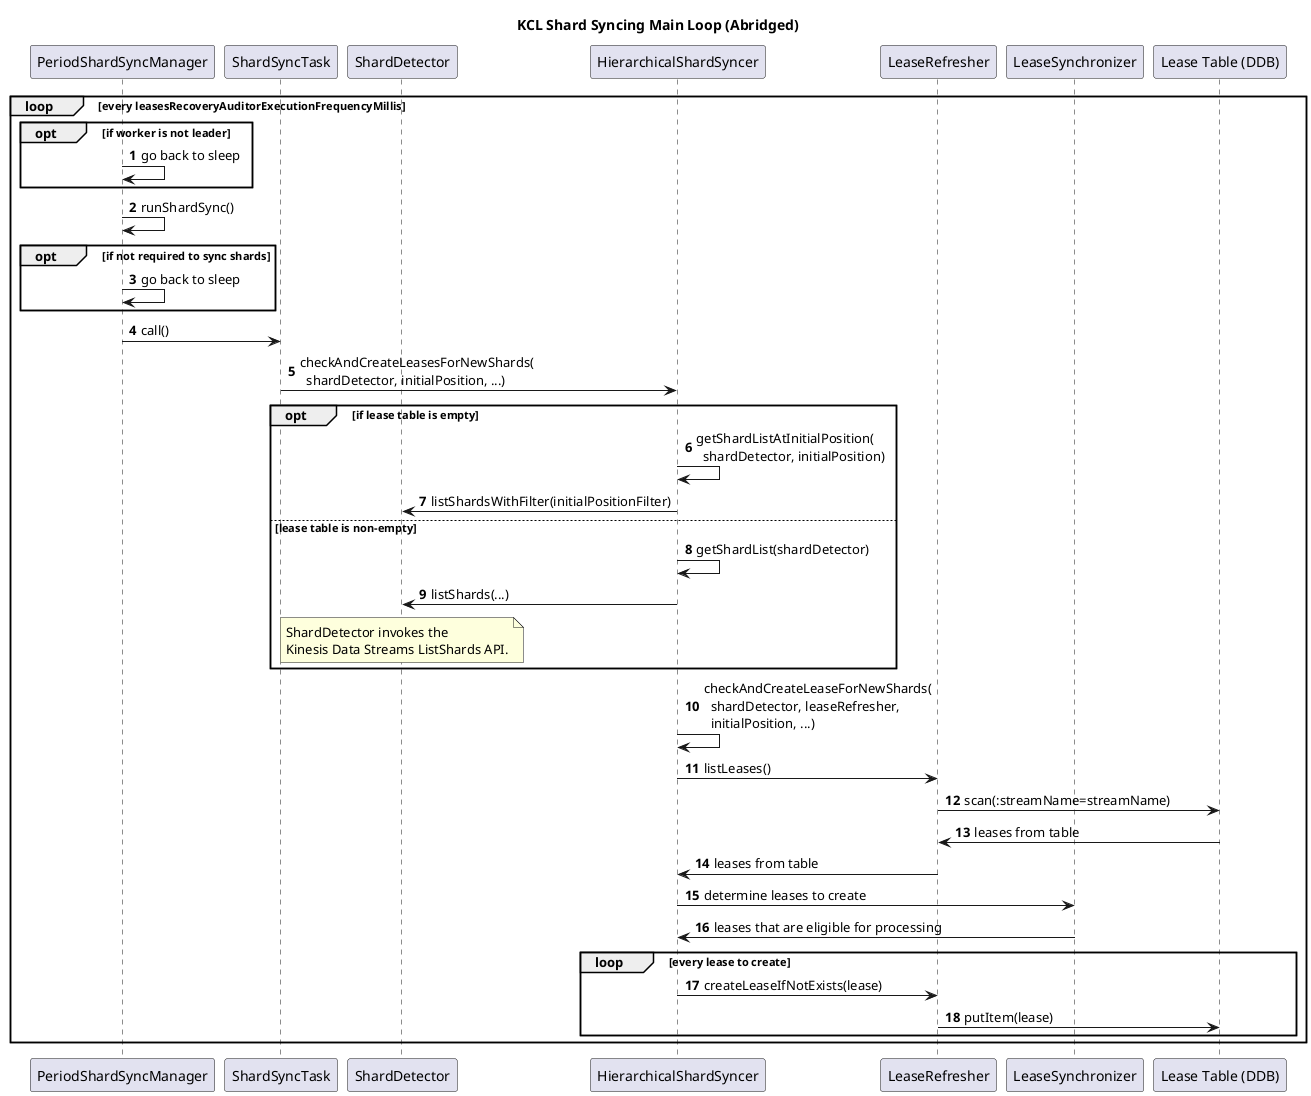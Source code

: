 @startuml
'https://plantuml.com/sequence-diagram

autonumber

title KCL Shard Syncing Main Loop (Abridged)

participant PeriodShardSyncManager as PSS
participant ShardSyncTask as SST
participant ShardDetector as SD
participant HierarchicalShardSyncer as HSS
participant LeaseRefresher as LR
participant LeaseSynchronizer as LS
participant "Lease Table (DDB)" as DDB

loop every leasesRecoveryAuditorExecutionFrequencyMillis
  opt if worker is not leader
    PSS->PSS: go back to sleep
  end

  PSS->PSS: runShardSync()
  opt if not required to sync shards
    PSS->PSS: go back to sleep
  end

  PSS->SST: call()
  SST->HSS: checkAndCreateLeasesForNewShards(\n  shardDetector, initialPosition, ...)
  opt if lease table is empty
    HSS->HSS: getShardListAtInitialPosition(\n  shardDetector, initialPosition)
    HSS->SD: listShardsWithFilter(initialPositionFilter)
  else lease table is non-empty
    HSS->HSS: getShardList(shardDetector)
    HSS->SD: listShards(...)
    note over SD
      ShardDetector invokes the
      Kinesis Data Streams ListShards API.
    end note
  end
  HSS->HSS: checkAndCreateLeaseForNewShards(\n  shardDetector, leaseRefresher,\n  initialPosition, ...)
  HSS->LR: listLeases()
  LR->DDB: scan(:streamName=streamName)
  DDB->LR: leases from table
  LR->HSS: leases from table
  HSS->LS: determine leases to create
  LS->HSS: leases that are eligible for processing
  loop every lease to create
    HSS->LR: createLeaseIfNotExists(lease)
    LR->DDB: putItem(lease)
  end
end

@enduml
